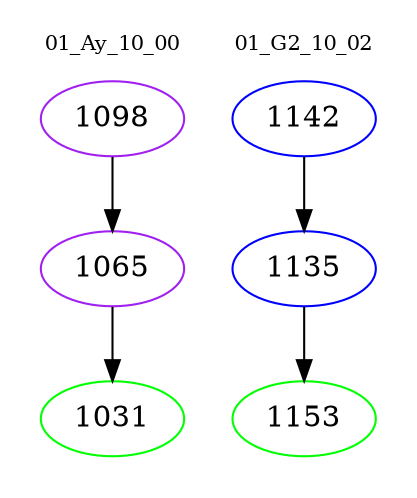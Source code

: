 digraph{
subgraph cluster_0 {
color = white
label = "01_Ay_10_00";
fontsize=10;
T0_1098 [label="1098", color="purple"]
T0_1098 -> T0_1065 [color="black"]
T0_1065 [label="1065", color="purple"]
T0_1065 -> T0_1031 [color="black"]
T0_1031 [label="1031", color="green"]
}
subgraph cluster_1 {
color = white
label = "01_G2_10_02";
fontsize=10;
T1_1142 [label="1142", color="blue"]
T1_1142 -> T1_1135 [color="black"]
T1_1135 [label="1135", color="blue"]
T1_1135 -> T1_1153 [color="black"]
T1_1153 [label="1153", color="green"]
}
}
